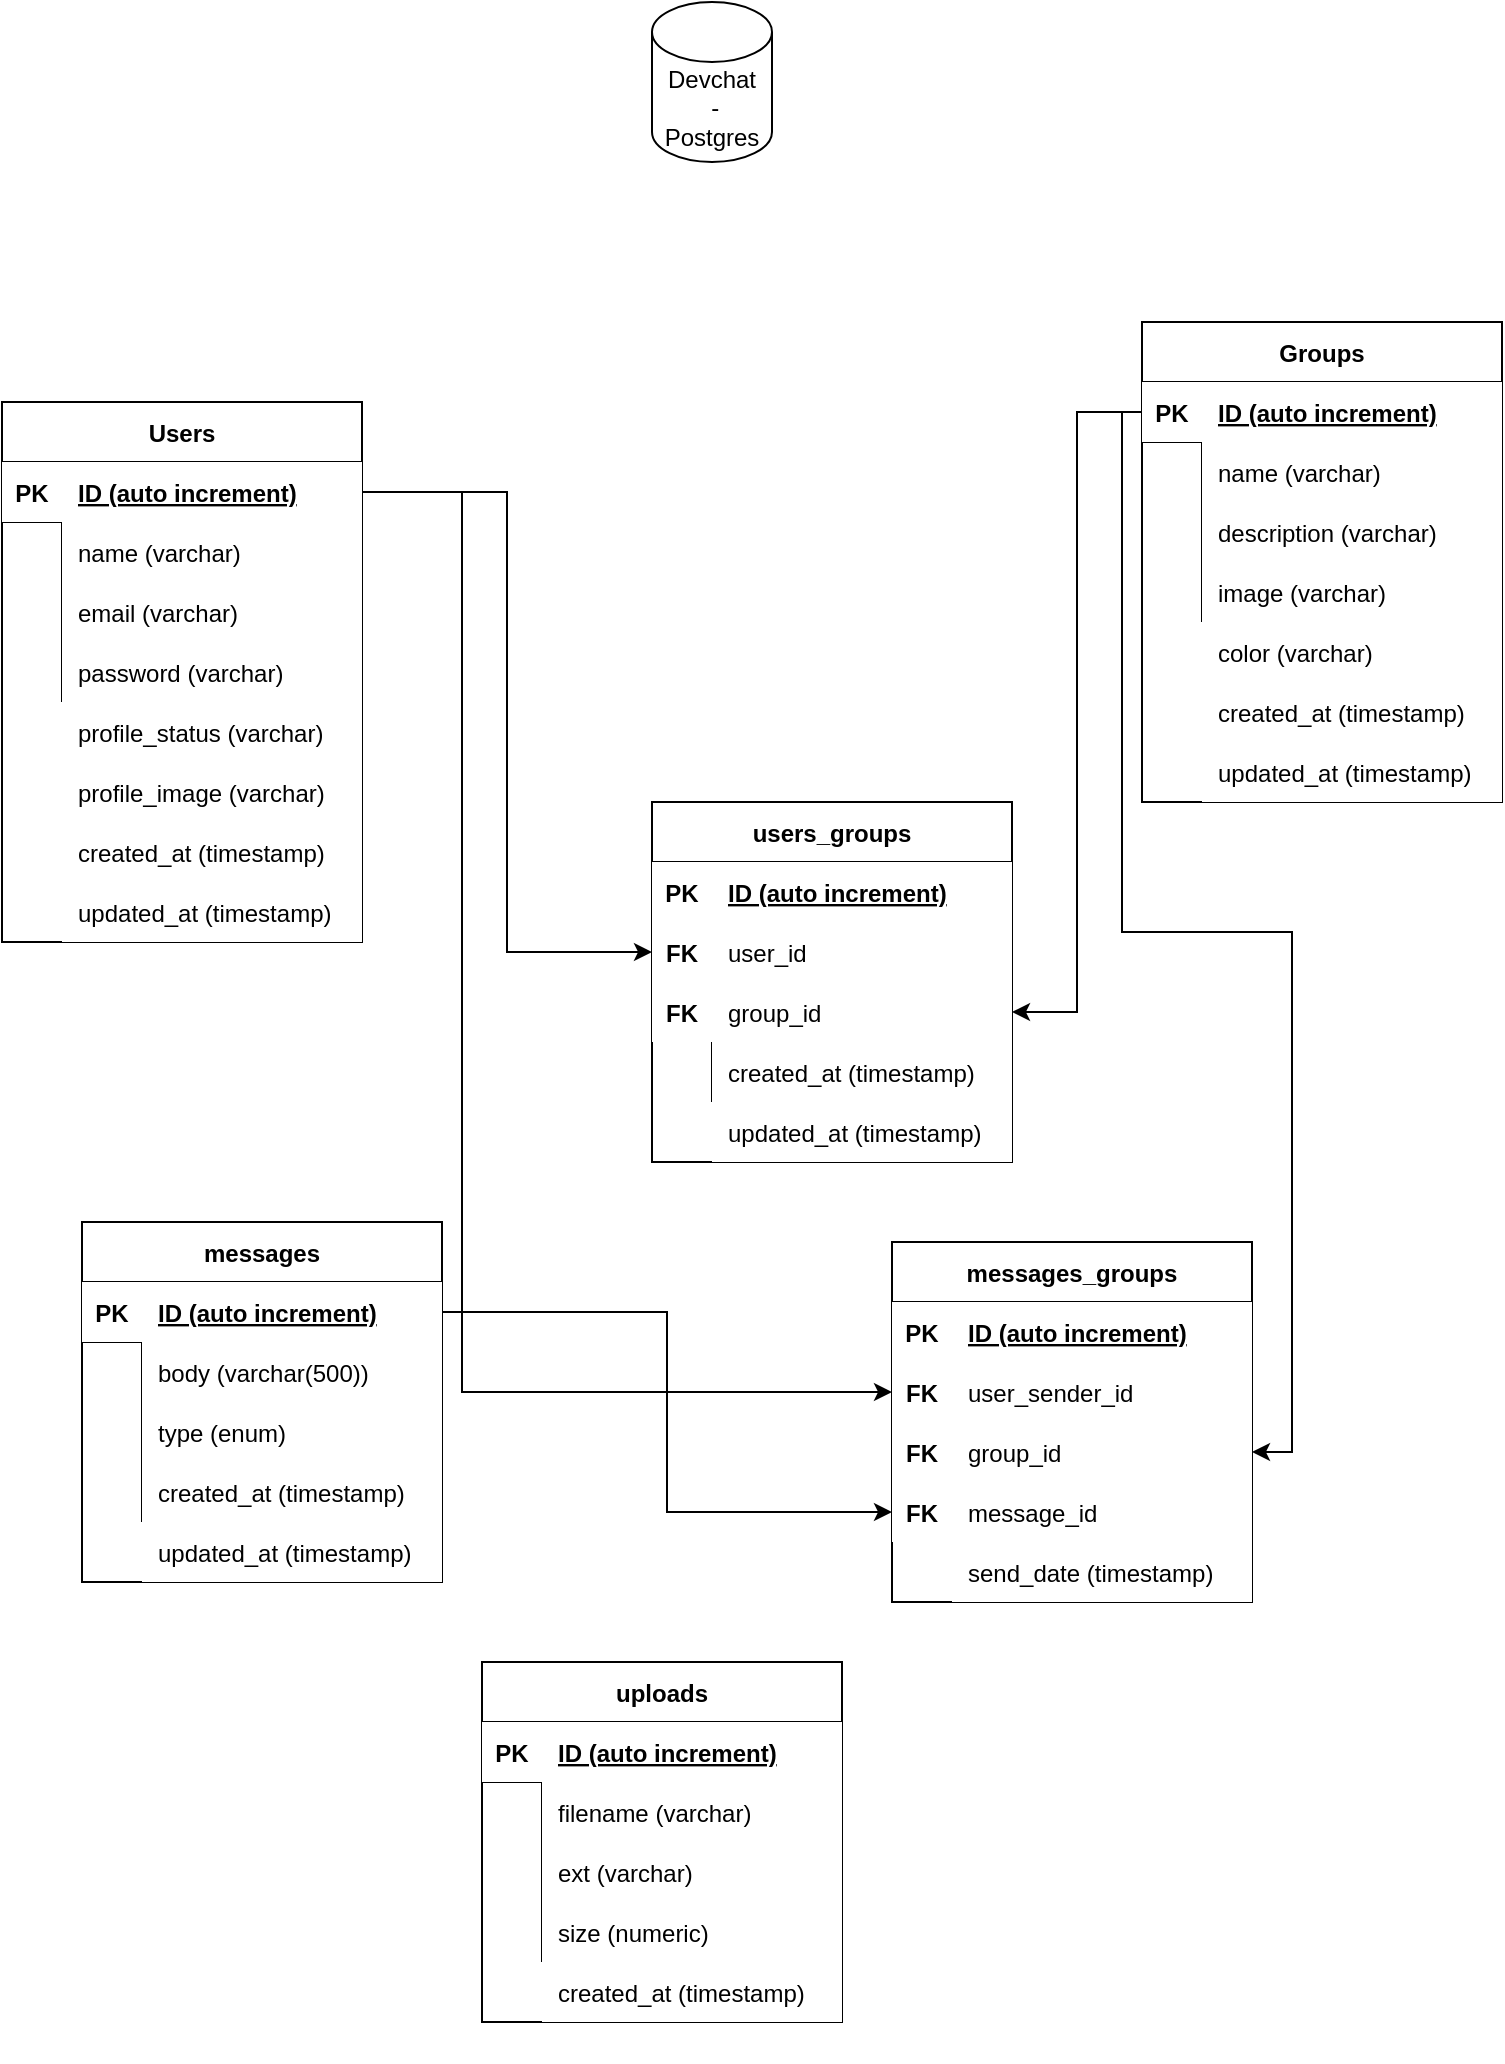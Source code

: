 <mxfile version="14.4.2" type="github">
  <diagram id="0jPNSS02s-Yy2Dnf4Rgp" name="Page-1">
    <mxGraphModel dx="569" dy="309" grid="1" gridSize="10" guides="1" tooltips="1" connect="1" arrows="1" fold="1" page="1" pageScale="1" pageWidth="850" pageHeight="1100" math="0" shadow="0">
      <root>
        <mxCell id="0" />
        <mxCell id="1" parent="0" />
        <mxCell id="DyA_7QYeF1qoG6apN3V6-14" value="Devchat&lt;br&gt;&amp;nbsp;- Postgres" style="shape=cylinder3;whiteSpace=wrap;html=1;boundedLbl=1;backgroundOutline=1;size=15;align=center;" parent="1" vertex="1">
          <mxGeometry x="395" y="50" width="60" height="80" as="geometry" />
        </mxCell>
        <mxCell id="DyA_7QYeF1qoG6apN3V6-50" value="" style="group;" parent="1" vertex="1" connectable="0">
          <mxGeometry x="70" y="250" width="180" height="290" as="geometry" />
        </mxCell>
        <mxCell id="DyA_7QYeF1qoG6apN3V6-1" value="Users" style="shape=table;startSize=30;container=1;collapsible=1;childLayout=tableLayout;fixedRows=1;rowLines=0;fontStyle=1;align=center;resizeLast=1;" parent="DyA_7QYeF1qoG6apN3V6-50" vertex="1">
          <mxGeometry width="180" height="270" as="geometry" />
        </mxCell>
        <mxCell id="DyA_7QYeF1qoG6apN3V6-2" value="" style="shape=partialRectangle;collapsible=0;dropTarget=0;pointerEvents=0;top=0;left=0;bottom=1;right=0;points=[[0,0.5],[1,0.5]];portConstraint=eastwest;fillColor=none;" parent="DyA_7QYeF1qoG6apN3V6-1" vertex="1">
          <mxGeometry y="30" width="180" height="30" as="geometry" />
        </mxCell>
        <mxCell id="DyA_7QYeF1qoG6apN3V6-3" value="PK" style="shape=partialRectangle;connectable=0;top=0;left=0;bottom=0;right=0;fontStyle=1;overflow=hidden;" parent="DyA_7QYeF1qoG6apN3V6-2" vertex="1">
          <mxGeometry width="30" height="30" as="geometry" />
        </mxCell>
        <mxCell id="DyA_7QYeF1qoG6apN3V6-4" value="ID (auto increment)" style="shape=partialRectangle;connectable=0;top=0;left=0;bottom=0;right=0;align=left;spacingLeft=6;fontStyle=5;overflow=hidden;" parent="DyA_7QYeF1qoG6apN3V6-2" vertex="1">
          <mxGeometry x="30" width="150" height="30" as="geometry" />
        </mxCell>
        <mxCell id="DyA_7QYeF1qoG6apN3V6-5" value="" style="shape=partialRectangle;collapsible=0;dropTarget=0;pointerEvents=0;top=0;left=0;bottom=0;right=0;points=[[0,0.5],[1,0.5]];portConstraint=eastwest;fillColor=none;" parent="DyA_7QYeF1qoG6apN3V6-1" vertex="1">
          <mxGeometry y="60" width="180" height="30" as="geometry" />
        </mxCell>
        <mxCell id="DyA_7QYeF1qoG6apN3V6-6" value="" style="shape=partialRectangle;connectable=0;top=0;left=0;bottom=0;right=0;editable=1;overflow=hidden;fillColor=none;" parent="DyA_7QYeF1qoG6apN3V6-5" vertex="1">
          <mxGeometry width="30" height="30" as="geometry" />
        </mxCell>
        <mxCell id="DyA_7QYeF1qoG6apN3V6-7" value="name (varchar)" style="shape=partialRectangle;connectable=0;top=0;left=0;bottom=0;right=0;align=left;spacingLeft=6;overflow=hidden;" parent="DyA_7QYeF1qoG6apN3V6-5" vertex="1">
          <mxGeometry x="30" width="150" height="30" as="geometry" />
        </mxCell>
        <mxCell id="DyA_7QYeF1qoG6apN3V6-8" value="" style="shape=partialRectangle;collapsible=0;dropTarget=0;pointerEvents=0;top=0;left=0;bottom=0;right=0;points=[[0,0.5],[1,0.5]];portConstraint=eastwest;fillColor=none;" parent="DyA_7QYeF1qoG6apN3V6-1" vertex="1">
          <mxGeometry y="90" width="180" height="30" as="geometry" />
        </mxCell>
        <mxCell id="DyA_7QYeF1qoG6apN3V6-9" value="" style="shape=partialRectangle;connectable=0;top=0;left=0;bottom=0;right=0;editable=1;overflow=hidden;fillColor=none;" parent="DyA_7QYeF1qoG6apN3V6-8" vertex="1">
          <mxGeometry width="30" height="30" as="geometry" />
        </mxCell>
        <mxCell id="DyA_7QYeF1qoG6apN3V6-10" value="email (varchar)" style="shape=partialRectangle;connectable=0;top=0;left=0;bottom=0;right=0;align=left;spacingLeft=6;overflow=hidden;" parent="DyA_7QYeF1qoG6apN3V6-8" vertex="1">
          <mxGeometry x="30" width="150" height="30" as="geometry" />
        </mxCell>
        <mxCell id="DyA_7QYeF1qoG6apN3V6-11" value="" style="shape=partialRectangle;collapsible=0;dropTarget=0;pointerEvents=0;top=0;left=0;bottom=0;right=0;points=[[0,0.5],[1,0.5]];portConstraint=eastwest;fillColor=none;" parent="DyA_7QYeF1qoG6apN3V6-1" vertex="1">
          <mxGeometry y="120" width="180" height="30" as="geometry" />
        </mxCell>
        <mxCell id="DyA_7QYeF1qoG6apN3V6-12" value="" style="shape=partialRectangle;connectable=0;top=0;left=0;bottom=0;right=0;editable=1;overflow=hidden;fillColor=none;" parent="DyA_7QYeF1qoG6apN3V6-11" vertex="1">
          <mxGeometry width="30" height="30" as="geometry" />
        </mxCell>
        <mxCell id="DyA_7QYeF1qoG6apN3V6-13" value="password (varchar)" style="shape=partialRectangle;connectable=0;top=0;left=0;bottom=0;right=0;align=left;spacingLeft=6;overflow=hidden;" parent="DyA_7QYeF1qoG6apN3V6-11" vertex="1">
          <mxGeometry x="30" width="150" height="30" as="geometry" />
        </mxCell>
        <mxCell id="DyA_7QYeF1qoG6apN3V6-34" value="profile_status (varchar)" style="shape=partialRectangle;connectable=0;top=0;left=0;bottom=0;right=0;align=left;spacingLeft=6;overflow=hidden;" parent="DyA_7QYeF1qoG6apN3V6-50" vertex="1">
          <mxGeometry x="30" y="150" width="150" height="30" as="geometry" />
        </mxCell>
        <mxCell id="DyA_7QYeF1qoG6apN3V6-35" value="profile_image (varchar)" style="shape=partialRectangle;connectable=0;top=0;left=0;bottom=0;right=0;align=left;spacingLeft=6;overflow=hidden;" parent="DyA_7QYeF1qoG6apN3V6-50" vertex="1">
          <mxGeometry x="30" y="180" width="150" height="30" as="geometry" />
        </mxCell>
        <mxCell id="DyA_7QYeF1qoG6apN3V6-88" value="created_at (timestamp)" style="shape=partialRectangle;connectable=0;top=0;left=0;bottom=0;right=0;align=left;spacingLeft=6;overflow=hidden;" parent="DyA_7QYeF1qoG6apN3V6-50" vertex="1">
          <mxGeometry x="30" y="210" width="150" height="30" as="geometry" />
        </mxCell>
        <mxCell id="DyA_7QYeF1qoG6apN3V6-89" value="updated_at (timestamp)" style="shape=partialRectangle;connectable=0;top=0;left=0;bottom=0;right=0;align=left;spacingLeft=6;overflow=hidden;" parent="DyA_7QYeF1qoG6apN3V6-50" vertex="1">
          <mxGeometry x="30" y="240" width="150" height="30" as="geometry" />
        </mxCell>
        <mxCell id="DyA_7QYeF1qoG6apN3V6-95" value="" style="group;" parent="1" vertex="1" connectable="0">
          <mxGeometry x="185" y="620" width="180" height="210" as="geometry" />
        </mxCell>
        <mxCell id="DyA_7QYeF1qoG6apN3V6-96" value="" style="group;" parent="DyA_7QYeF1qoG6apN3V6-95" vertex="1" connectable="0">
          <mxGeometry width="180" height="210" as="geometry" />
        </mxCell>
        <mxCell id="DyA_7QYeF1qoG6apN3V6-117" value="" style="group;" parent="DyA_7QYeF1qoG6apN3V6-96" vertex="1" connectable="0">
          <mxGeometry x="-75" y="40" width="180" height="200" as="geometry" />
        </mxCell>
        <mxCell id="DyA_7QYeF1qoG6apN3V6-97" value="messages" style="shape=table;startSize=30;container=1;collapsible=1;childLayout=tableLayout;fixedRows=1;rowLines=0;fontStyle=1;align=center;resizeLast=1;" parent="DyA_7QYeF1qoG6apN3V6-117" vertex="1">
          <mxGeometry width="180" height="180" as="geometry" />
        </mxCell>
        <mxCell id="DyA_7QYeF1qoG6apN3V6-98" value="" style="shape=partialRectangle;collapsible=0;dropTarget=0;pointerEvents=0;top=0;left=0;bottom=1;right=0;points=[[0,0.5],[1,0.5]];portConstraint=eastwest;fillColor=none;" parent="DyA_7QYeF1qoG6apN3V6-97" vertex="1">
          <mxGeometry y="30" width="180" height="30" as="geometry" />
        </mxCell>
        <mxCell id="DyA_7QYeF1qoG6apN3V6-99" value="PK" style="shape=partialRectangle;connectable=0;top=0;left=0;bottom=0;right=0;fontStyle=1;overflow=hidden;" parent="DyA_7QYeF1qoG6apN3V6-98" vertex="1">
          <mxGeometry width="30" height="30" as="geometry" />
        </mxCell>
        <mxCell id="DyA_7QYeF1qoG6apN3V6-100" value="ID (auto increment)" style="shape=partialRectangle;connectable=0;top=0;left=0;bottom=0;right=0;align=left;spacingLeft=6;fontStyle=5;overflow=hidden;" parent="DyA_7QYeF1qoG6apN3V6-98" vertex="1">
          <mxGeometry x="30" width="150" height="30" as="geometry" />
        </mxCell>
        <mxCell id="DyA_7QYeF1qoG6apN3V6-101" value="" style="shape=partialRectangle;collapsible=0;dropTarget=0;pointerEvents=0;top=0;left=0;bottom=0;right=0;points=[[0,0.5],[1,0.5]];portConstraint=eastwest;fillColor=none;" parent="DyA_7QYeF1qoG6apN3V6-97" vertex="1">
          <mxGeometry y="60" width="180" height="30" as="geometry" />
        </mxCell>
        <mxCell id="DyA_7QYeF1qoG6apN3V6-102" value="" style="shape=partialRectangle;connectable=0;top=0;left=0;bottom=0;right=0;editable=1;overflow=hidden;fillColor=none;" parent="DyA_7QYeF1qoG6apN3V6-101" vertex="1">
          <mxGeometry width="30" height="30" as="geometry" />
        </mxCell>
        <mxCell id="DyA_7QYeF1qoG6apN3V6-103" value="body (varchar(500))" style="shape=partialRectangle;connectable=0;top=0;left=0;bottom=0;right=0;align=left;spacingLeft=6;overflow=hidden;" parent="DyA_7QYeF1qoG6apN3V6-101" vertex="1">
          <mxGeometry x="30" width="150" height="30" as="geometry" />
        </mxCell>
        <mxCell id="DyA_7QYeF1qoG6apN3V6-104" value="" style="shape=partialRectangle;collapsible=0;dropTarget=0;pointerEvents=0;top=0;left=0;bottom=0;right=0;points=[[0,0.5],[1,0.5]];portConstraint=eastwest;fillColor=none;" parent="DyA_7QYeF1qoG6apN3V6-97" vertex="1">
          <mxGeometry y="90" width="180" height="30" as="geometry" />
        </mxCell>
        <mxCell id="DyA_7QYeF1qoG6apN3V6-105" value="" style="shape=partialRectangle;connectable=0;top=0;left=0;bottom=0;right=0;editable=1;overflow=hidden;fillColor=none;" parent="DyA_7QYeF1qoG6apN3V6-104" vertex="1">
          <mxGeometry width="30" height="30" as="geometry" />
        </mxCell>
        <mxCell id="DyA_7QYeF1qoG6apN3V6-106" value="" style="shape=partialRectangle;connectable=0;top=0;left=0;bottom=0;right=0;align=left;spacingLeft=6;overflow=hidden;fillColor=none;" parent="DyA_7QYeF1qoG6apN3V6-104" vertex="1">
          <mxGeometry x="30" width="150" height="30" as="geometry" />
        </mxCell>
        <mxCell id="DyA_7QYeF1qoG6apN3V6-107" value="" style="shape=partialRectangle;collapsible=0;dropTarget=0;pointerEvents=0;top=0;left=0;bottom=0;right=0;points=[[0,0.5],[1,0.5]];portConstraint=eastwest;fillColor=none;" parent="DyA_7QYeF1qoG6apN3V6-97" vertex="1">
          <mxGeometry y="120" width="180" height="30" as="geometry" />
        </mxCell>
        <mxCell id="DyA_7QYeF1qoG6apN3V6-108" value="" style="shape=partialRectangle;connectable=0;top=0;left=0;bottom=0;right=0;editable=1;overflow=hidden;fillColor=none;" parent="DyA_7QYeF1qoG6apN3V6-107" vertex="1">
          <mxGeometry width="30" height="30" as="geometry" />
        </mxCell>
        <mxCell id="DyA_7QYeF1qoG6apN3V6-109" value="" style="shape=partialRectangle;connectable=0;top=0;left=0;bottom=0;right=0;align=left;spacingLeft=6;overflow=hidden;fillColor=none;" parent="DyA_7QYeF1qoG6apN3V6-107" vertex="1">
          <mxGeometry x="30" width="150" height="30" as="geometry" />
        </mxCell>
        <mxCell id="DyA_7QYeF1qoG6apN3V6-115" value="type (enum)" style="shape=partialRectangle;connectable=0;top=0;left=0;bottom=0;right=0;align=left;spacingLeft=6;overflow=hidden;" parent="DyA_7QYeF1qoG6apN3V6-117" vertex="1">
          <mxGeometry x="30" y="90" width="150" height="30" as="geometry" />
        </mxCell>
        <mxCell id="DyA_7QYeF1qoG6apN3V6-116" value="updated_at (timestamp)" style="shape=partialRectangle;connectable=0;top=0;left=0;bottom=0;right=0;align=left;spacingLeft=6;overflow=hidden;" parent="DyA_7QYeF1qoG6apN3V6-117" vertex="1">
          <mxGeometry x="30" y="150" width="150" height="30" as="geometry" />
        </mxCell>
        <mxCell id="DyA_7QYeF1qoG6apN3V6-179" value="created_at (timestamp)" style="shape=partialRectangle;connectable=0;top=0;left=0;bottom=0;right=0;align=left;spacingLeft=6;overflow=hidden;" parent="DyA_7QYeF1qoG6apN3V6-117" vertex="1">
          <mxGeometry x="30" y="120" width="150" height="30" as="geometry" />
        </mxCell>
        <mxCell id="DyA_7QYeF1qoG6apN3V6-118" value="" style="group;" parent="1" vertex="1" connectable="0">
          <mxGeometry x="515" y="670" width="180" height="200" as="geometry" />
        </mxCell>
        <mxCell id="DyA_7QYeF1qoG6apN3V6-119" value="messages_groups" style="shape=table;startSize=30;container=1;collapsible=1;childLayout=tableLayout;fixedRows=1;rowLines=0;fontStyle=1;align=center;resizeLast=1;" parent="DyA_7QYeF1qoG6apN3V6-118" vertex="1">
          <mxGeometry width="180" height="180" as="geometry" />
        </mxCell>
        <mxCell id="DyA_7QYeF1qoG6apN3V6-120" value="" style="shape=partialRectangle;collapsible=0;dropTarget=0;pointerEvents=0;top=0;left=0;bottom=1;right=0;points=[[0,0.5],[1,0.5]];portConstraint=eastwest;fillColor=none;" parent="DyA_7QYeF1qoG6apN3V6-119" vertex="1">
          <mxGeometry y="30" width="180" height="30" as="geometry" />
        </mxCell>
        <mxCell id="DyA_7QYeF1qoG6apN3V6-121" value="PK" style="shape=partialRectangle;connectable=0;top=0;left=0;bottom=0;right=0;fontStyle=1;overflow=hidden;" parent="DyA_7QYeF1qoG6apN3V6-120" vertex="1">
          <mxGeometry width="30" height="30" as="geometry" />
        </mxCell>
        <mxCell id="DyA_7QYeF1qoG6apN3V6-122" value="ID (auto increment)" style="shape=partialRectangle;connectable=0;top=0;left=0;bottom=0;right=0;align=left;spacingLeft=6;fontStyle=5;overflow=hidden;" parent="DyA_7QYeF1qoG6apN3V6-120" vertex="1">
          <mxGeometry x="30" width="150" height="30" as="geometry" />
        </mxCell>
        <mxCell id="DyA_7QYeF1qoG6apN3V6-123" value="" style="shape=partialRectangle;collapsible=0;dropTarget=0;pointerEvents=0;top=0;left=0;bottom=0;right=0;points=[[0,0.5],[1,0.5]];portConstraint=eastwest;fillColor=none;" parent="DyA_7QYeF1qoG6apN3V6-119" vertex="1">
          <mxGeometry y="60" width="180" height="30" as="geometry" />
        </mxCell>
        <mxCell id="DyA_7QYeF1qoG6apN3V6-124" value="" style="shape=partialRectangle;connectable=0;top=0;left=0;bottom=0;right=0;editable=1;overflow=hidden;fillColor=none;" parent="DyA_7QYeF1qoG6apN3V6-123" vertex="1">
          <mxGeometry width="30" height="30" as="geometry" />
        </mxCell>
        <mxCell id="DyA_7QYeF1qoG6apN3V6-125" value="user_sender_id" style="shape=partialRectangle;connectable=0;top=0;left=0;bottom=0;right=0;align=left;spacingLeft=6;overflow=hidden;" parent="DyA_7QYeF1qoG6apN3V6-123" vertex="1">
          <mxGeometry x="30" width="150" height="30" as="geometry" />
        </mxCell>
        <mxCell id="DyA_7QYeF1qoG6apN3V6-126" value="" style="shape=partialRectangle;collapsible=0;dropTarget=0;pointerEvents=0;top=0;left=0;bottom=0;right=0;points=[[0,0.5],[1,0.5]];portConstraint=eastwest;fillColor=none;" parent="DyA_7QYeF1qoG6apN3V6-119" vertex="1">
          <mxGeometry y="90" width="180" height="30" as="geometry" />
        </mxCell>
        <mxCell id="DyA_7QYeF1qoG6apN3V6-127" value="" style="shape=partialRectangle;connectable=0;top=0;left=0;bottom=0;right=0;editable=1;overflow=hidden;fillColor=none;" parent="DyA_7QYeF1qoG6apN3V6-126" vertex="1">
          <mxGeometry width="30" height="30" as="geometry" />
        </mxCell>
        <mxCell id="DyA_7QYeF1qoG6apN3V6-128" value="" style="shape=partialRectangle;connectable=0;top=0;left=0;bottom=0;right=0;align=left;spacingLeft=6;overflow=hidden;fillColor=none;" parent="DyA_7QYeF1qoG6apN3V6-126" vertex="1">
          <mxGeometry x="30" width="150" height="30" as="geometry" />
        </mxCell>
        <mxCell id="DyA_7QYeF1qoG6apN3V6-129" value="" style="shape=partialRectangle;collapsible=0;dropTarget=0;pointerEvents=0;top=0;left=0;bottom=0;right=0;points=[[0,0.5],[1,0.5]];portConstraint=eastwest;fillColor=none;" parent="DyA_7QYeF1qoG6apN3V6-119" vertex="1">
          <mxGeometry y="120" width="180" height="30" as="geometry" />
        </mxCell>
        <mxCell id="DyA_7QYeF1qoG6apN3V6-130" value="" style="shape=partialRectangle;connectable=0;top=0;left=0;bottom=0;right=0;editable=1;overflow=hidden;fillColor=none;" parent="DyA_7QYeF1qoG6apN3V6-129" vertex="1">
          <mxGeometry width="30" height="30" as="geometry" />
        </mxCell>
        <mxCell id="DyA_7QYeF1qoG6apN3V6-131" value="" style="shape=partialRectangle;connectable=0;top=0;left=0;bottom=0;right=0;align=left;spacingLeft=6;overflow=hidden;fillColor=none;" parent="DyA_7QYeF1qoG6apN3V6-129" vertex="1">
          <mxGeometry x="30" width="150" height="30" as="geometry" />
        </mxCell>
        <mxCell id="DyA_7QYeF1qoG6apN3V6-132" value="group_id" style="shape=partialRectangle;connectable=0;top=0;left=0;bottom=0;right=0;align=left;spacingLeft=6;overflow=hidden;" parent="DyA_7QYeF1qoG6apN3V6-118" vertex="1">
          <mxGeometry x="30" y="90" width="150" height="30" as="geometry" />
        </mxCell>
        <mxCell id="DyA_7QYeF1qoG6apN3V6-133" value="message_id" style="shape=partialRectangle;connectable=0;top=0;left=0;bottom=0;right=0;align=left;spacingLeft=6;overflow=hidden;" parent="DyA_7QYeF1qoG6apN3V6-118" vertex="1">
          <mxGeometry x="30" y="120" width="150" height="30" as="geometry" />
        </mxCell>
        <mxCell id="DyA_7QYeF1qoG6apN3V6-134" value="send_date (timestamp)" style="shape=partialRectangle;connectable=0;top=0;left=0;bottom=0;right=0;align=left;spacingLeft=6;overflow=hidden;" parent="DyA_7QYeF1qoG6apN3V6-118" vertex="1">
          <mxGeometry x="30" y="150" width="150" height="30" as="geometry" />
        </mxCell>
        <mxCell id="DyA_7QYeF1qoG6apN3V6-135" value="FK" style="shape=partialRectangle;connectable=0;top=0;left=0;bottom=0;right=0;fontStyle=1;overflow=hidden;" parent="DyA_7QYeF1qoG6apN3V6-118" vertex="1">
          <mxGeometry y="60" width="30" height="30" as="geometry" />
        </mxCell>
        <mxCell id="DyA_7QYeF1qoG6apN3V6-137" value="FK" style="shape=partialRectangle;connectable=0;top=0;left=0;bottom=0;right=0;fontStyle=1;overflow=hidden;" parent="DyA_7QYeF1qoG6apN3V6-118" vertex="1">
          <mxGeometry y="90" width="30" height="30" as="geometry" />
        </mxCell>
        <mxCell id="DyA_7QYeF1qoG6apN3V6-138" value="FK" style="shape=partialRectangle;connectable=0;top=0;left=0;bottom=0;right=0;fontStyle=1;overflow=hidden;" parent="DyA_7QYeF1qoG6apN3V6-118" vertex="1">
          <mxGeometry y="120" width="30" height="30" as="geometry" />
        </mxCell>
        <mxCell id="DyA_7QYeF1qoG6apN3V6-139" value="" style="group;" parent="1" vertex="1" connectable="0">
          <mxGeometry x="310" y="880" width="180" height="200" as="geometry" />
        </mxCell>
        <mxCell id="DyA_7QYeF1qoG6apN3V6-140" value="uploads" style="shape=table;startSize=30;container=1;collapsible=1;childLayout=tableLayout;fixedRows=1;rowLines=0;fontStyle=1;align=center;resizeLast=1;" parent="DyA_7QYeF1qoG6apN3V6-139" vertex="1">
          <mxGeometry width="180" height="180" as="geometry" />
        </mxCell>
        <mxCell id="DyA_7QYeF1qoG6apN3V6-141" value="" style="shape=partialRectangle;collapsible=0;dropTarget=0;pointerEvents=0;top=0;left=0;bottom=1;right=0;points=[[0,0.5],[1,0.5]];portConstraint=eastwest;fillColor=none;" parent="DyA_7QYeF1qoG6apN3V6-140" vertex="1">
          <mxGeometry y="30" width="180" height="30" as="geometry" />
        </mxCell>
        <mxCell id="DyA_7QYeF1qoG6apN3V6-142" value="PK" style="shape=partialRectangle;connectable=0;top=0;left=0;bottom=0;right=0;fontStyle=1;overflow=hidden;" parent="DyA_7QYeF1qoG6apN3V6-141" vertex="1">
          <mxGeometry width="30" height="30" as="geometry" />
        </mxCell>
        <mxCell id="DyA_7QYeF1qoG6apN3V6-143" value="ID (auto increment)" style="shape=partialRectangle;connectable=0;top=0;left=0;bottom=0;right=0;align=left;spacingLeft=6;fontStyle=5;overflow=hidden;" parent="DyA_7QYeF1qoG6apN3V6-141" vertex="1">
          <mxGeometry x="30" width="150" height="30" as="geometry" />
        </mxCell>
        <mxCell id="DyA_7QYeF1qoG6apN3V6-144" value="" style="shape=partialRectangle;collapsible=0;dropTarget=0;pointerEvents=0;top=0;left=0;bottom=0;right=0;points=[[0,0.5],[1,0.5]];portConstraint=eastwest;fillColor=none;" parent="DyA_7QYeF1qoG6apN3V6-140" vertex="1">
          <mxGeometry y="60" width="180" height="30" as="geometry" />
        </mxCell>
        <mxCell id="DyA_7QYeF1qoG6apN3V6-145" value="" style="shape=partialRectangle;connectable=0;top=0;left=0;bottom=0;right=0;editable=1;overflow=hidden;fillColor=none;" parent="DyA_7QYeF1qoG6apN3V6-144" vertex="1">
          <mxGeometry width="30" height="30" as="geometry" />
        </mxCell>
        <mxCell id="DyA_7QYeF1qoG6apN3V6-146" value="filename (varchar)" style="shape=partialRectangle;connectable=0;top=0;left=0;bottom=0;right=0;align=left;spacingLeft=6;overflow=hidden;" parent="DyA_7QYeF1qoG6apN3V6-144" vertex="1">
          <mxGeometry x="30" width="150" height="30" as="geometry" />
        </mxCell>
        <mxCell id="DyA_7QYeF1qoG6apN3V6-147" value="" style="shape=partialRectangle;collapsible=0;dropTarget=0;pointerEvents=0;top=0;left=0;bottom=0;right=0;points=[[0,0.5],[1,0.5]];portConstraint=eastwest;fillColor=none;" parent="DyA_7QYeF1qoG6apN3V6-140" vertex="1">
          <mxGeometry y="90" width="180" height="30" as="geometry" />
        </mxCell>
        <mxCell id="DyA_7QYeF1qoG6apN3V6-148" value="" style="shape=partialRectangle;connectable=0;top=0;left=0;bottom=0;right=0;editable=1;overflow=hidden;fillColor=none;" parent="DyA_7QYeF1qoG6apN3V6-147" vertex="1">
          <mxGeometry width="30" height="30" as="geometry" />
        </mxCell>
        <mxCell id="DyA_7QYeF1qoG6apN3V6-149" value="" style="shape=partialRectangle;connectable=0;top=0;left=0;bottom=0;right=0;align=left;spacingLeft=6;overflow=hidden;fillColor=none;" parent="DyA_7QYeF1qoG6apN3V6-147" vertex="1">
          <mxGeometry x="30" width="150" height="30" as="geometry" />
        </mxCell>
        <mxCell id="DyA_7QYeF1qoG6apN3V6-150" value="" style="shape=partialRectangle;collapsible=0;dropTarget=0;pointerEvents=0;top=0;left=0;bottom=0;right=0;points=[[0,0.5],[1,0.5]];portConstraint=eastwest;fillColor=none;" parent="DyA_7QYeF1qoG6apN3V6-140" vertex="1">
          <mxGeometry y="120" width="180" height="30" as="geometry" />
        </mxCell>
        <mxCell id="DyA_7QYeF1qoG6apN3V6-151" value="" style="shape=partialRectangle;connectable=0;top=0;left=0;bottom=0;right=0;editable=1;overflow=hidden;fillColor=none;" parent="DyA_7QYeF1qoG6apN3V6-150" vertex="1">
          <mxGeometry width="30" height="30" as="geometry" />
        </mxCell>
        <mxCell id="DyA_7QYeF1qoG6apN3V6-152" value="" style="shape=partialRectangle;connectable=0;top=0;left=0;bottom=0;right=0;align=left;spacingLeft=6;overflow=hidden;fillColor=none;" parent="DyA_7QYeF1qoG6apN3V6-150" vertex="1">
          <mxGeometry x="30" width="150" height="30" as="geometry" />
        </mxCell>
        <mxCell id="DyA_7QYeF1qoG6apN3V6-159" value="ext (varchar)" style="shape=partialRectangle;connectable=0;top=0;left=0;bottom=0;right=0;align=left;spacingLeft=6;overflow=hidden;" parent="DyA_7QYeF1qoG6apN3V6-139" vertex="1">
          <mxGeometry x="30" y="90" width="150" height="30" as="geometry" />
        </mxCell>
        <mxCell id="DyA_7QYeF1qoG6apN3V6-160" value="size (numeric)" style="shape=partialRectangle;connectable=0;top=0;left=0;bottom=0;right=0;align=left;spacingLeft=6;overflow=hidden;" parent="DyA_7QYeF1qoG6apN3V6-139" vertex="1">
          <mxGeometry x="30" y="120" width="150" height="30" as="geometry" />
        </mxCell>
        <mxCell id="DyA_7QYeF1qoG6apN3V6-161" value="created_at (timestamp)" style="shape=partialRectangle;connectable=0;top=0;left=0;bottom=0;right=0;align=left;spacingLeft=6;overflow=hidden;" parent="DyA_7QYeF1qoG6apN3V6-139" vertex="1">
          <mxGeometry x="30" y="150" width="150" height="30" as="geometry" />
        </mxCell>
        <mxCell id="DyA_7QYeF1qoG6apN3V6-73" value="users_groups" style="shape=table;startSize=30;container=1;collapsible=1;childLayout=tableLayout;fixedRows=1;rowLines=0;fontStyle=1;align=center;resizeLast=1;" parent="1" vertex="1">
          <mxGeometry x="395" y="450" width="180" height="180" as="geometry" />
        </mxCell>
        <mxCell id="DyA_7QYeF1qoG6apN3V6-74" value="" style="shape=partialRectangle;collapsible=0;dropTarget=0;pointerEvents=0;top=0;left=0;bottom=1;right=0;points=[[0,0.5],[1,0.5]];portConstraint=eastwest;fillColor=none;" parent="DyA_7QYeF1qoG6apN3V6-73" vertex="1">
          <mxGeometry y="30" width="180" height="30" as="geometry" />
        </mxCell>
        <mxCell id="DyA_7QYeF1qoG6apN3V6-75" value="PK" style="shape=partialRectangle;connectable=0;top=0;left=0;bottom=0;right=0;fontStyle=1;overflow=hidden;" parent="DyA_7QYeF1qoG6apN3V6-74" vertex="1">
          <mxGeometry width="30" height="30" as="geometry" />
        </mxCell>
        <mxCell id="DyA_7QYeF1qoG6apN3V6-76" value="ID (auto increment)" style="shape=partialRectangle;connectable=0;top=0;left=0;bottom=0;right=0;align=left;spacingLeft=6;fontStyle=5;overflow=hidden;" parent="DyA_7QYeF1qoG6apN3V6-74" vertex="1">
          <mxGeometry x="30" width="150" height="30" as="geometry" />
        </mxCell>
        <mxCell id="DyA_7QYeF1qoG6apN3V6-77" value="" style="shape=partialRectangle;collapsible=0;dropTarget=0;pointerEvents=0;top=0;left=0;bottom=0;right=0;points=[[0,0.5],[1,0.5]];portConstraint=eastwest;fillColor=none;" parent="DyA_7QYeF1qoG6apN3V6-73" vertex="1">
          <mxGeometry y="60" width="180" height="30" as="geometry" />
        </mxCell>
        <mxCell id="DyA_7QYeF1qoG6apN3V6-78" value="" style="shape=partialRectangle;connectable=0;top=0;left=0;bottom=0;right=0;editable=1;overflow=hidden;fillColor=none;" parent="DyA_7QYeF1qoG6apN3V6-77" vertex="1">
          <mxGeometry width="30" height="30" as="geometry" />
        </mxCell>
        <mxCell id="DyA_7QYeF1qoG6apN3V6-79" value="user_id" style="shape=partialRectangle;connectable=0;top=0;left=0;bottom=0;right=0;align=left;spacingLeft=6;overflow=hidden;" parent="DyA_7QYeF1qoG6apN3V6-77" vertex="1">
          <mxGeometry x="30" width="150" height="30" as="geometry" />
        </mxCell>
        <mxCell id="DyA_7QYeF1qoG6apN3V6-80" value="" style="shape=partialRectangle;collapsible=0;dropTarget=0;pointerEvents=0;top=0;left=0;bottom=0;right=0;points=[[0,0.5],[1,0.5]];portConstraint=eastwest;fillColor=none;" parent="DyA_7QYeF1qoG6apN3V6-73" vertex="1">
          <mxGeometry y="90" width="180" height="30" as="geometry" />
        </mxCell>
        <mxCell id="DyA_7QYeF1qoG6apN3V6-81" value="" style="shape=partialRectangle;connectable=0;top=0;left=0;bottom=0;right=0;editable=1;overflow=hidden;fillColor=none;" parent="DyA_7QYeF1qoG6apN3V6-80" vertex="1">
          <mxGeometry width="30" height="30" as="geometry" />
        </mxCell>
        <mxCell id="DyA_7QYeF1qoG6apN3V6-82" value="" style="shape=partialRectangle;connectable=0;top=0;left=0;bottom=0;right=0;align=left;spacingLeft=6;overflow=hidden;fillColor=none;" parent="DyA_7QYeF1qoG6apN3V6-80" vertex="1">
          <mxGeometry x="30" width="150" height="30" as="geometry" />
        </mxCell>
        <mxCell id="DyA_7QYeF1qoG6apN3V6-83" value="" style="shape=partialRectangle;collapsible=0;dropTarget=0;pointerEvents=0;top=0;left=0;bottom=0;right=0;points=[[0,0.5],[1,0.5]];portConstraint=eastwest;fillColor=none;" parent="DyA_7QYeF1qoG6apN3V6-73" vertex="1">
          <mxGeometry y="120" width="180" height="30" as="geometry" />
        </mxCell>
        <mxCell id="DyA_7QYeF1qoG6apN3V6-84" value="" style="shape=partialRectangle;connectable=0;top=0;left=0;bottom=0;right=0;editable=1;overflow=hidden;fillColor=none;" parent="DyA_7QYeF1qoG6apN3V6-83" vertex="1">
          <mxGeometry width="30" height="30" as="geometry" />
        </mxCell>
        <mxCell id="DyA_7QYeF1qoG6apN3V6-85" value="" style="shape=partialRectangle;connectable=0;top=0;left=0;bottom=0;right=0;align=left;spacingLeft=6;overflow=hidden;fillColor=none;" parent="DyA_7QYeF1qoG6apN3V6-83" vertex="1">
          <mxGeometry x="30" width="150" height="30" as="geometry" />
        </mxCell>
        <mxCell id="DyA_7QYeF1qoG6apN3V6-86" value="group_id" style="shape=partialRectangle;connectable=0;top=0;left=0;bottom=0;right=0;align=left;spacingLeft=6;overflow=hidden;" parent="1" vertex="1">
          <mxGeometry x="425" y="540" width="150" height="30" as="geometry" />
        </mxCell>
        <mxCell id="DyA_7QYeF1qoG6apN3V6-87" value="created_at (timestamp)" style="shape=partialRectangle;connectable=0;top=0;left=0;bottom=0;right=0;align=left;spacingLeft=6;overflow=hidden;" parent="1" vertex="1">
          <mxGeometry x="425" y="570" width="150" height="30" as="geometry" />
        </mxCell>
        <mxCell id="DyA_7QYeF1qoG6apN3V6-92" value="FK" style="shape=partialRectangle;connectable=0;top=0;left=0;bottom=0;right=0;fontStyle=1;overflow=hidden;" parent="1" vertex="1">
          <mxGeometry x="395" y="510" width="30" height="30" as="geometry" />
        </mxCell>
        <mxCell id="DyA_7QYeF1qoG6apN3V6-93" value="FK" style="shape=partialRectangle;connectable=0;top=0;left=0;bottom=0;right=0;fontStyle=1;overflow=hidden;strokeWidth=1;" parent="1" vertex="1">
          <mxGeometry x="395" y="540" width="30" height="30" as="geometry" />
        </mxCell>
        <mxCell id="DyA_7QYeF1qoG6apN3V6-94" value="updated_at (timestamp)" style="shape=partialRectangle;connectable=0;top=0;left=0;bottom=0;right=0;align=left;spacingLeft=6;overflow=hidden;" parent="1" vertex="1">
          <mxGeometry x="425" y="600" width="150" height="30" as="geometry" />
        </mxCell>
        <mxCell id="DyA_7QYeF1qoG6apN3V6-184" style="edgeStyle=orthogonalEdgeStyle;rounded=0;orthogonalLoop=1;jettySize=auto;html=1;entryX=0;entryY=0.5;entryDx=0;entryDy=0;" parent="1" source="DyA_7QYeF1qoG6apN3V6-98" target="DyA_7QYeF1qoG6apN3V6-129" edge="1">
          <mxGeometry relative="1" as="geometry" />
        </mxCell>
        <mxCell id="DyA_7QYeF1qoG6apN3V6-186" style="edgeStyle=orthogonalEdgeStyle;rounded=0;orthogonalLoop=1;jettySize=auto;html=1;entryX=0;entryY=0.5;entryDx=0;entryDy=0;" parent="1" source="DyA_7QYeF1qoG6apN3V6-2" target="DyA_7QYeF1qoG6apN3V6-123" edge="1">
          <mxGeometry relative="1" as="geometry">
            <Array as="points">
              <mxPoint x="300" y="295" />
              <mxPoint x="300" y="745" />
            </Array>
          </mxGeometry>
        </mxCell>
        <mxCell id="DyA_7QYeF1qoG6apN3V6-187" style="edgeStyle=orthogonalEdgeStyle;rounded=0;orthogonalLoop=1;jettySize=auto;html=1;entryX=0;entryY=0.5;entryDx=0;entryDy=0;" parent="1" source="DyA_7QYeF1qoG6apN3V6-2" target="DyA_7QYeF1qoG6apN3V6-77" edge="1">
          <mxGeometry relative="1" as="geometry" />
        </mxCell>
        <mxCell id="DyA_7QYeF1qoG6apN3V6-52" value="Groups" style="shape=table;startSize=30;container=1;collapsible=1;childLayout=tableLayout;fixedRows=1;rowLines=0;fontStyle=1;align=center;resizeLast=1;" parent="1" vertex="1">
          <mxGeometry x="640" y="210" width="180" height="240" as="geometry" />
        </mxCell>
        <mxCell id="DyA_7QYeF1qoG6apN3V6-53" value="" style="shape=partialRectangle;collapsible=0;dropTarget=0;pointerEvents=0;top=0;left=0;bottom=1;right=0;points=[[0,0.5],[1,0.5]];portConstraint=eastwest;fillColor=none;" parent="DyA_7QYeF1qoG6apN3V6-52" vertex="1">
          <mxGeometry y="30" width="180" height="30" as="geometry" />
        </mxCell>
        <mxCell id="DyA_7QYeF1qoG6apN3V6-54" value="PK" style="shape=partialRectangle;connectable=0;top=0;left=0;bottom=0;right=0;fontStyle=1;overflow=hidden;" parent="DyA_7QYeF1qoG6apN3V6-53" vertex="1">
          <mxGeometry width="30" height="30" as="geometry" />
        </mxCell>
        <mxCell id="DyA_7QYeF1qoG6apN3V6-55" value="ID (auto increment)" style="shape=partialRectangle;connectable=0;top=0;left=0;bottom=0;right=0;align=left;spacingLeft=6;fontStyle=5;overflow=hidden;" parent="DyA_7QYeF1qoG6apN3V6-53" vertex="1">
          <mxGeometry x="30" width="150" height="30" as="geometry" />
        </mxCell>
        <mxCell id="DyA_7QYeF1qoG6apN3V6-56" value="" style="shape=partialRectangle;collapsible=0;dropTarget=0;pointerEvents=0;top=0;left=0;bottom=0;right=0;points=[[0,0.5],[1,0.5]];portConstraint=eastwest;fillColor=none;" parent="DyA_7QYeF1qoG6apN3V6-52" vertex="1">
          <mxGeometry y="60" width="180" height="30" as="geometry" />
        </mxCell>
        <mxCell id="DyA_7QYeF1qoG6apN3V6-57" value="" style="shape=partialRectangle;connectable=0;top=0;left=0;bottom=0;right=0;editable=1;overflow=hidden;fillColor=none;" parent="DyA_7QYeF1qoG6apN3V6-56" vertex="1">
          <mxGeometry width="30" height="30" as="geometry" />
        </mxCell>
        <mxCell id="DyA_7QYeF1qoG6apN3V6-58" value="name (varchar)" style="shape=partialRectangle;connectable=0;top=0;left=0;bottom=0;right=0;align=left;spacingLeft=6;overflow=hidden;" parent="DyA_7QYeF1qoG6apN3V6-56" vertex="1">
          <mxGeometry x="30" width="150" height="30" as="geometry" />
        </mxCell>
        <mxCell id="DyA_7QYeF1qoG6apN3V6-59" value="" style="shape=partialRectangle;collapsible=0;dropTarget=0;pointerEvents=0;top=0;left=0;bottom=0;right=0;points=[[0,0.5],[1,0.5]];portConstraint=eastwest;fillColor=none;" parent="DyA_7QYeF1qoG6apN3V6-52" vertex="1">
          <mxGeometry y="90" width="180" height="30" as="geometry" />
        </mxCell>
        <mxCell id="DyA_7QYeF1qoG6apN3V6-60" value="" style="shape=partialRectangle;connectable=0;top=0;left=0;bottom=0;right=0;editable=1;overflow=hidden;fillColor=none;" parent="DyA_7QYeF1qoG6apN3V6-59" vertex="1">
          <mxGeometry width="30" height="30" as="geometry" />
        </mxCell>
        <mxCell id="DyA_7QYeF1qoG6apN3V6-61" value="" style="shape=partialRectangle;connectable=0;top=0;left=0;bottom=0;right=0;align=left;spacingLeft=6;overflow=hidden;fillColor=none;" parent="DyA_7QYeF1qoG6apN3V6-59" vertex="1">
          <mxGeometry x="30" width="150" height="30" as="geometry" />
        </mxCell>
        <mxCell id="DyA_7QYeF1qoG6apN3V6-62" value="" style="shape=partialRectangle;collapsible=0;dropTarget=0;pointerEvents=0;top=0;left=0;bottom=0;right=0;points=[[0,0.5],[1,0.5]];portConstraint=eastwest;fillColor=none;" parent="DyA_7QYeF1qoG6apN3V6-52" vertex="1">
          <mxGeometry y="120" width="180" height="30" as="geometry" />
        </mxCell>
        <mxCell id="DyA_7QYeF1qoG6apN3V6-63" value="" style="shape=partialRectangle;connectable=0;top=0;left=0;bottom=0;right=0;editable=1;overflow=hidden;fillColor=none;" parent="DyA_7QYeF1qoG6apN3V6-62" vertex="1">
          <mxGeometry width="30" height="30" as="geometry" />
        </mxCell>
        <mxCell id="DyA_7QYeF1qoG6apN3V6-64" value="" style="shape=partialRectangle;connectable=0;top=0;left=0;bottom=0;right=0;align=left;spacingLeft=6;overflow=hidden;fillColor=none;" parent="DyA_7QYeF1qoG6apN3V6-62" vertex="1">
          <mxGeometry x="30" width="150" height="30" as="geometry" />
        </mxCell>
        <mxCell id="DyA_7QYeF1qoG6apN3V6-67" value="description (varchar)" style="shape=partialRectangle;connectable=0;top=0;left=0;bottom=0;right=0;align=left;spacingLeft=6;overflow=hidden;" parent="1" vertex="1">
          <mxGeometry x="670" y="300" width="150" height="30" as="geometry" />
        </mxCell>
        <mxCell id="DyA_7QYeF1qoG6apN3V6-68" value="image (varchar)" style="shape=partialRectangle;connectable=0;top=0;left=0;bottom=0;right=0;align=left;spacingLeft=6;overflow=hidden;" parent="1" vertex="1">
          <mxGeometry x="670" y="330" width="150" height="30" as="geometry" />
        </mxCell>
        <mxCell id="DyA_7QYeF1qoG6apN3V6-90" value="created_at (timestamp)" style="shape=partialRectangle;connectable=0;top=0;left=0;bottom=0;right=0;align=left;spacingLeft=6;overflow=hidden;" parent="1" vertex="1">
          <mxGeometry x="670" y="390" width="150" height="30" as="geometry" />
        </mxCell>
        <mxCell id="DyA_7QYeF1qoG6apN3V6-91" value="updated_at (timestamp)" style="shape=partialRectangle;connectable=0;top=0;left=0;bottom=0;right=0;align=left;spacingLeft=6;overflow=hidden;" parent="1" vertex="1">
          <mxGeometry x="670" y="420" width="150" height="30" as="geometry" />
        </mxCell>
        <mxCell id="DyA_7QYeF1qoG6apN3V6-188" style="edgeStyle=orthogonalEdgeStyle;rounded=0;orthogonalLoop=1;jettySize=auto;html=1;entryX=1;entryY=0.5;entryDx=0;entryDy=0;" parent="1" source="DyA_7QYeF1qoG6apN3V6-53" target="DyA_7QYeF1qoG6apN3V6-80" edge="1">
          <mxGeometry relative="1" as="geometry" />
        </mxCell>
        <mxCell id="DyA_7QYeF1qoG6apN3V6-189" style="edgeStyle=orthogonalEdgeStyle;rounded=0;orthogonalLoop=1;jettySize=auto;html=1;entryX=1;entryY=0.5;entryDx=0;entryDy=0;" parent="1" source="DyA_7QYeF1qoG6apN3V6-53" target="DyA_7QYeF1qoG6apN3V6-126" edge="1">
          <mxGeometry relative="1" as="geometry">
            <Array as="points">
              <mxPoint x="630" y="255" />
              <mxPoint x="630" y="515" />
              <mxPoint x="715" y="515" />
              <mxPoint x="715" y="775" />
            </Array>
          </mxGeometry>
        </mxCell>
        <mxCell id="EUP8130l6ixfwloxNKer-1" value="color (varchar)" style="shape=partialRectangle;connectable=0;top=0;left=0;bottom=0;right=0;align=left;spacingLeft=6;overflow=hidden;" vertex="1" parent="1">
          <mxGeometry x="670" y="360" width="150" height="30" as="geometry" />
        </mxCell>
      </root>
    </mxGraphModel>
  </diagram>
</mxfile>
